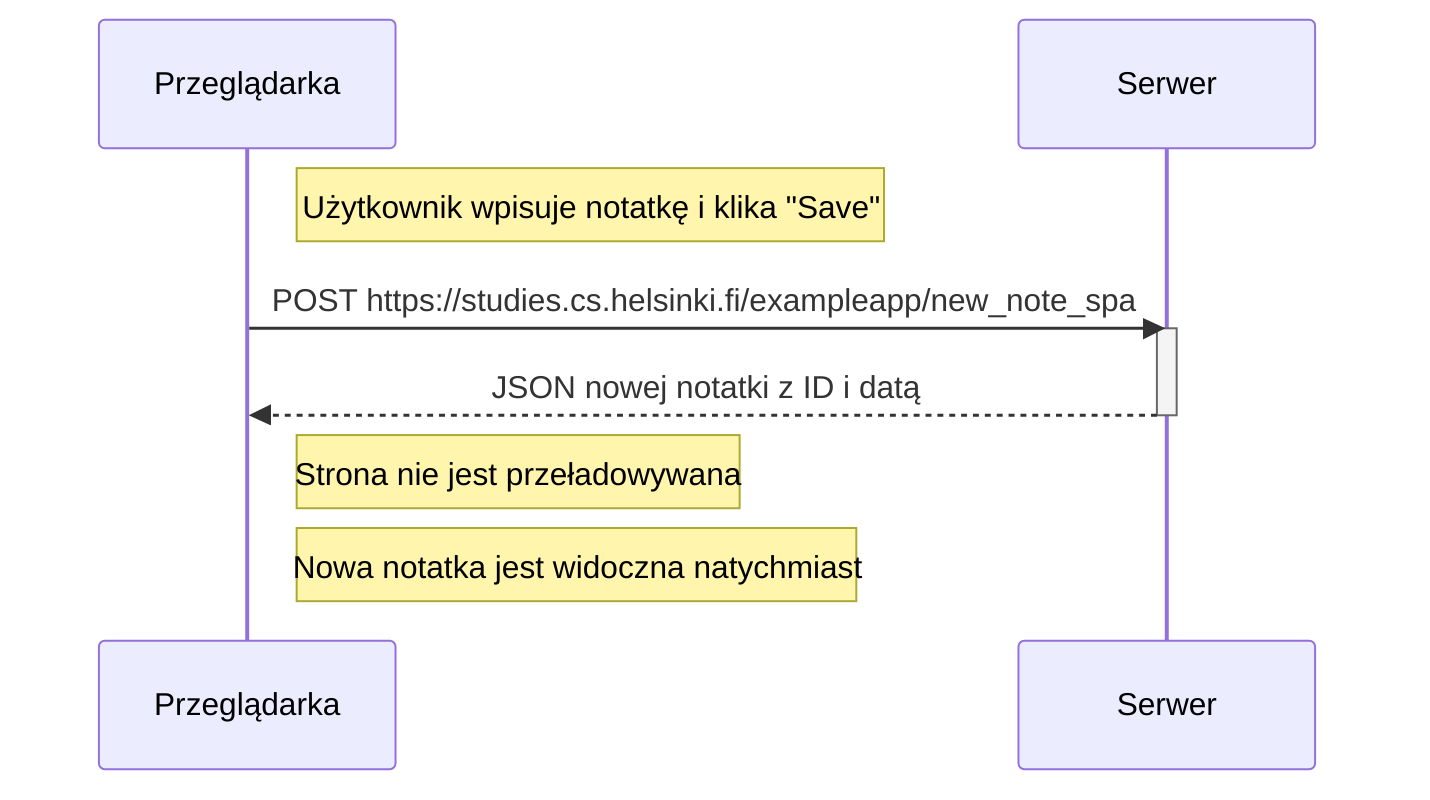 sequenceDiagram
    participant Przeglądarka
    participant Serwer

    Note right of Przeglądarka: Użytkownik wpisuje notatkę i klika "Save"

    Przeglądarka->>Serwer: POST https://studies.cs.helsinki.fi/exampleapp/new_note_spa
    activate Serwer
    Serwer-->>Przeglądarka: JSON nowej notatki z ID i datą
    deactivate Serwer

    Note right of Przeglądarka: Strona nie jest przeładowywana
    Note right of Przeglądarka: Nowa notatka jest widoczna natychmiast